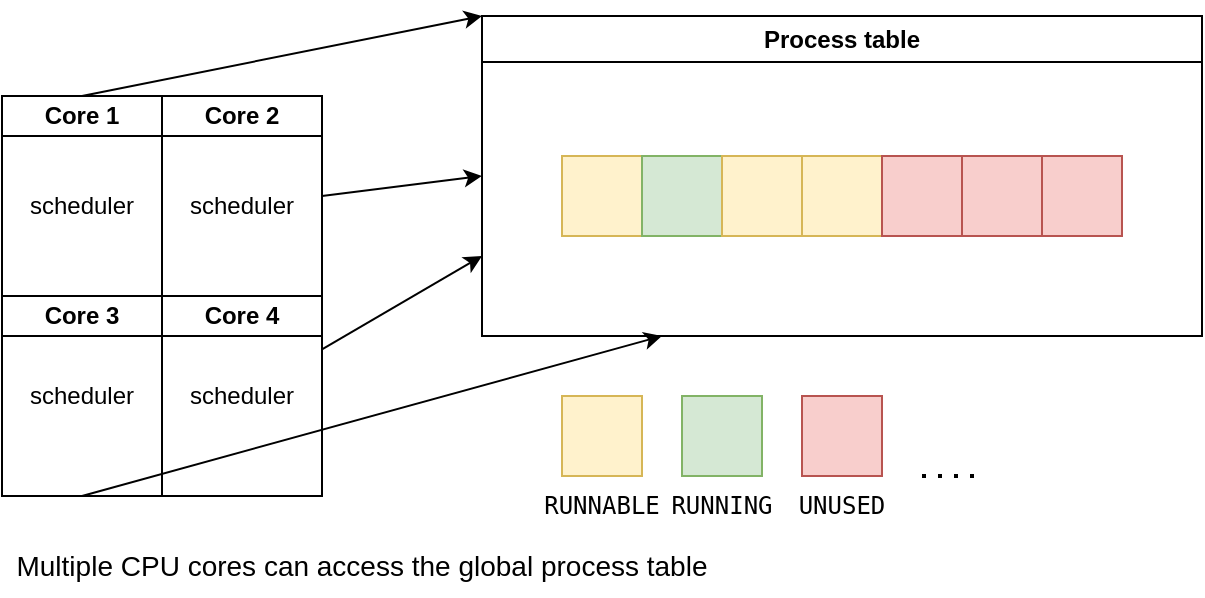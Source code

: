 <mxfile version="28.0.4" pages="3">
  <diagram name="scheduler" id="lta7HRuwRrydceAMKZOj">
    <mxGraphModel dx="983" dy="603" grid="1" gridSize="10" guides="1" tooltips="1" connect="1" arrows="1" fold="1" page="1" pageScale="1" pageWidth="850" pageHeight="1100" math="0" shadow="0">
      <root>
        <mxCell id="0" />
        <mxCell id="1" parent="0" />
        <mxCell id="B05C3QJgYa6YMpvl3gJQ-1" value="Process table" style="swimlane;whiteSpace=wrap;html=1;" vertex="1" parent="1">
          <mxGeometry x="280" y="40" width="360" height="160" as="geometry" />
        </mxCell>
        <mxCell id="B05C3QJgYa6YMpvl3gJQ-2" value="" style="rounded=0;whiteSpace=wrap;html=1;fillColor=#fff2cc;strokeColor=#d6b656;" vertex="1" parent="B05C3QJgYa6YMpvl3gJQ-1">
          <mxGeometry x="40" y="70" width="40" height="40" as="geometry" />
        </mxCell>
        <mxCell id="B05C3QJgYa6YMpvl3gJQ-5" value="" style="rounded=0;whiteSpace=wrap;html=1;fillColor=#d5e8d4;strokeColor=#82b366;" vertex="1" parent="B05C3QJgYa6YMpvl3gJQ-1">
          <mxGeometry x="80" y="70" width="40" height="40" as="geometry" />
        </mxCell>
        <mxCell id="B05C3QJgYa6YMpvl3gJQ-6" value="" style="rounded=0;whiteSpace=wrap;html=1;fillColor=#fff2cc;strokeColor=#d6b656;" vertex="1" parent="B05C3QJgYa6YMpvl3gJQ-1">
          <mxGeometry x="120" y="70" width="40" height="40" as="geometry" />
        </mxCell>
        <mxCell id="B05C3QJgYa6YMpvl3gJQ-7" value="" style="rounded=0;whiteSpace=wrap;html=1;fillColor=#fff2cc;strokeColor=#d6b656;" vertex="1" parent="B05C3QJgYa6YMpvl3gJQ-1">
          <mxGeometry x="160" y="70" width="40" height="40" as="geometry" />
        </mxCell>
        <mxCell id="B05C3QJgYa6YMpvl3gJQ-8" value="" style="rounded=0;whiteSpace=wrap;html=1;fillColor=#f8cecc;strokeColor=#b85450;" vertex="1" parent="B05C3QJgYa6YMpvl3gJQ-1">
          <mxGeometry x="200" y="70" width="40" height="40" as="geometry" />
        </mxCell>
        <mxCell id="B05C3QJgYa6YMpvl3gJQ-9" value="" style="rounded=0;whiteSpace=wrap;html=1;fillColor=#f8cecc;strokeColor=#b85450;" vertex="1" parent="B05C3QJgYa6YMpvl3gJQ-1">
          <mxGeometry x="240" y="70" width="40" height="40" as="geometry" />
        </mxCell>
        <mxCell id="B05C3QJgYa6YMpvl3gJQ-10" value="" style="rounded=0;whiteSpace=wrap;html=1;fillColor=#f8cecc;strokeColor=#b85450;" vertex="1" parent="B05C3QJgYa6YMpvl3gJQ-1">
          <mxGeometry x="280" y="70" width="40" height="40" as="geometry" />
        </mxCell>
        <mxCell id="B05C3QJgYa6YMpvl3gJQ-17" style="rounded=0;orthogonalLoop=1;jettySize=auto;html=1;exitX=0.5;exitY=0;exitDx=0;exitDy=0;entryX=0;entryY=0;entryDx=0;entryDy=0;" edge="1" parent="1" source="B05C3QJgYa6YMpvl3gJQ-12" target="B05C3QJgYa6YMpvl3gJQ-1">
          <mxGeometry relative="1" as="geometry" />
        </mxCell>
        <mxCell id="B05C3QJgYa6YMpvl3gJQ-12" value="Core 1" style="swimlane;whiteSpace=wrap;html=1;startSize=20;" vertex="1" parent="1">
          <mxGeometry x="40" y="80" width="80" height="100" as="geometry" />
        </mxCell>
        <mxCell id="B05C3QJgYa6YMpvl3gJQ-20" value="scheduler" style="text;html=1;align=center;verticalAlign=middle;whiteSpace=wrap;rounded=0;" vertex="1" parent="B05C3QJgYa6YMpvl3gJQ-12">
          <mxGeometry x="10" y="40" width="60" height="30" as="geometry" />
        </mxCell>
        <mxCell id="B05C3QJgYa6YMpvl3gJQ-16" style="rounded=0;orthogonalLoop=1;jettySize=auto;html=1;exitX=1;exitY=0.5;exitDx=0;exitDy=0;entryX=0;entryY=0.5;entryDx=0;entryDy=0;" edge="1" parent="1" source="B05C3QJgYa6YMpvl3gJQ-13" target="B05C3QJgYa6YMpvl3gJQ-1">
          <mxGeometry relative="1" as="geometry" />
        </mxCell>
        <mxCell id="B05C3QJgYa6YMpvl3gJQ-13" value="Core 2" style="swimlane;whiteSpace=wrap;html=1;startSize=20;" vertex="1" parent="1">
          <mxGeometry x="120" y="80" width="80" height="100" as="geometry" />
        </mxCell>
        <mxCell id="B05C3QJgYa6YMpvl3gJQ-21" value="scheduler" style="text;html=1;align=center;verticalAlign=middle;whiteSpace=wrap;rounded=0;" vertex="1" parent="B05C3QJgYa6YMpvl3gJQ-13">
          <mxGeometry x="10" y="40" width="60" height="30" as="geometry" />
        </mxCell>
        <mxCell id="B05C3QJgYa6YMpvl3gJQ-19" style="rounded=0;orthogonalLoop=1;jettySize=auto;html=1;exitX=0.5;exitY=1;exitDx=0;exitDy=0;entryX=0.25;entryY=1;entryDx=0;entryDy=0;" edge="1" parent="1" source="B05C3QJgYa6YMpvl3gJQ-14" target="B05C3QJgYa6YMpvl3gJQ-1">
          <mxGeometry relative="1" as="geometry" />
        </mxCell>
        <mxCell id="B05C3QJgYa6YMpvl3gJQ-14" value="Core 3" style="swimlane;whiteSpace=wrap;html=1;startSize=20;" vertex="1" parent="1">
          <mxGeometry x="40" y="180" width="80" height="100" as="geometry" />
        </mxCell>
        <mxCell id="B05C3QJgYa6YMpvl3gJQ-23" value="scheduler" style="text;html=1;align=center;verticalAlign=middle;whiteSpace=wrap;rounded=0;" vertex="1" parent="B05C3QJgYa6YMpvl3gJQ-14">
          <mxGeometry x="10" y="35" width="60" height="30" as="geometry" />
        </mxCell>
        <mxCell id="B05C3QJgYa6YMpvl3gJQ-18" style="rounded=0;orthogonalLoop=1;jettySize=auto;html=1;entryX=0;entryY=0.75;entryDx=0;entryDy=0;" edge="1" parent="1" source="B05C3QJgYa6YMpvl3gJQ-15" target="B05C3QJgYa6YMpvl3gJQ-1">
          <mxGeometry relative="1" as="geometry" />
        </mxCell>
        <mxCell id="B05C3QJgYa6YMpvl3gJQ-15" value="Core 4" style="swimlane;whiteSpace=wrap;html=1;startSize=20;" vertex="1" parent="1">
          <mxGeometry x="120" y="180" width="80" height="100" as="geometry" />
        </mxCell>
        <mxCell id="B05C3QJgYa6YMpvl3gJQ-22" value="scheduler" style="text;html=1;align=center;verticalAlign=middle;whiteSpace=wrap;rounded=0;" vertex="1" parent="B05C3QJgYa6YMpvl3gJQ-15">
          <mxGeometry x="10" y="35" width="60" height="30" as="geometry" />
        </mxCell>
        <mxCell id="B05C3QJgYa6YMpvl3gJQ-24" value="" style="rounded=0;whiteSpace=wrap;html=1;fillColor=#fff2cc;strokeColor=#d6b656;" vertex="1" parent="1">
          <mxGeometry x="320" y="230" width="40" height="40" as="geometry" />
        </mxCell>
        <mxCell id="B05C3QJgYa6YMpvl3gJQ-25" value="" style="rounded=0;whiteSpace=wrap;html=1;fillColor=#d5e8d4;strokeColor=#82b366;" vertex="1" parent="1">
          <mxGeometry x="380" y="230" width="40" height="40" as="geometry" />
        </mxCell>
        <mxCell id="B05C3QJgYa6YMpvl3gJQ-26" value="" style="rounded=0;whiteSpace=wrap;html=1;fillColor=#f8cecc;strokeColor=#b85450;" vertex="1" parent="1">
          <mxGeometry x="440" y="230" width="40" height="40" as="geometry" />
        </mxCell>
        <mxCell id="B05C3QJgYa6YMpvl3gJQ-27" value="" style="endArrow=none;dashed=1;html=1;dashPattern=1 3;strokeWidth=2;rounded=0;" edge="1" parent="1">
          <mxGeometry width="50" height="50" relative="1" as="geometry">
            <mxPoint x="500" y="270" as="sourcePoint" />
            <mxPoint x="530" y="270" as="targetPoint" />
          </mxGeometry>
        </mxCell>
        <mxCell id="B05C3QJgYa6YMpvl3gJQ-28" value="&lt;pre&gt;&lt;span class=&quot;pl-c1&quot;&gt;UNUSED&lt;/span&gt;&lt;/pre&gt;" style="text;html=1;align=center;verticalAlign=middle;whiteSpace=wrap;rounded=0;" vertex="1" parent="1">
          <mxGeometry x="430" y="270" width="60" height="30" as="geometry" />
        </mxCell>
        <mxCell id="B05C3QJgYa6YMpvl3gJQ-30" value="&lt;pre&gt;&lt;span class=&quot;pl-c1&quot;&gt;RUNNABLE&lt;/span&gt;&lt;/pre&gt;" style="text;html=1;align=center;verticalAlign=middle;whiteSpace=wrap;rounded=0;" vertex="1" parent="1">
          <mxGeometry x="310" y="270" width="60" height="30" as="geometry" />
        </mxCell>
        <mxCell id="B05C3QJgYa6YMpvl3gJQ-31" value="&lt;pre&gt;&lt;span class=&quot;pl-c1&quot;&gt;RUNNING&lt;/span&gt;&lt;/pre&gt;" style="text;html=1;align=center;verticalAlign=middle;whiteSpace=wrap;rounded=0;" vertex="1" parent="1">
          <mxGeometry x="370" y="270" width="60" height="30" as="geometry" />
        </mxCell>
        <mxCell id="B05C3QJgYa6YMpvl3gJQ-32" value="&lt;font style=&quot;font-size: 14px;&quot;&gt;Multiple CPU cores can access the global process table&lt;/font&gt;" style="text;html=1;align=center;verticalAlign=middle;whiteSpace=wrap;rounded=0;" vertex="1" parent="1">
          <mxGeometry x="40" y="300" width="360" height="30" as="geometry" />
        </mxCell>
      </root>
    </mxGraphModel>
  </diagram>
  <diagram id="I9FmEbaI-gv6JyWL4RV2" name="sequence">
    <mxGraphModel dx="1188" dy="729" grid="1" gridSize="10" guides="1" tooltips="1" connect="1" arrows="1" fold="1" page="1" pageScale="1" pageWidth="850" pageHeight="1100" math="0" shadow="0">
      <root>
        <mxCell id="0" />
        <mxCell id="1" parent="0" />
        <mxCell id="ik3eF2o7xzmm9Osb8qtO-12" value="" style="endArrow=none;dashed=1;html=1;dashPattern=1 3;strokeWidth=2;rounded=0;" edge="1" parent="1">
          <mxGeometry width="50" height="50" relative="1" as="geometry">
            <mxPoint x="120" y="240" as="sourcePoint" />
            <mxPoint x="650" y="240" as="targetPoint" />
          </mxGeometry>
        </mxCell>
        <mxCell id="ik3eF2o7xzmm9Osb8qtO-5" style="edgeStyle=orthogonalEdgeStyle;rounded=0;orthogonalLoop=1;jettySize=auto;html=1;entryX=0.5;entryY=0;entryDx=0;entryDy=0;" edge="1" parent="1" source="ik3eF2o7xzmm9Osb8qtO-1" target="ik3eF2o7xzmm9Osb8qtO-16">
          <mxGeometry relative="1" as="geometry" />
        </mxCell>
        <mxCell id="ik3eF2o7xzmm9Osb8qtO-6" value="&lt;font style=&quot;font-size: 13px;&quot;&gt;generate a&lt;/font&gt;&lt;div&gt;&lt;font style=&quot;font-size: 13px;&quot;&gt;system call&lt;/font&gt;&lt;/div&gt;" style="edgeLabel;html=1;align=center;verticalAlign=middle;resizable=0;points=[];" vertex="1" connectable="0" parent="ik3eF2o7xzmm9Osb8qtO-5">
          <mxGeometry x="-0.151" relative="1" as="geometry">
            <mxPoint y="6" as="offset" />
          </mxGeometry>
        </mxCell>
        <mxCell id="ik3eF2o7xzmm9Osb8qtO-1" value="process A called an userspace version of&amp;nbsp;&lt;span style=&quot;background-color: transparent; color: light-dark(rgb(0, 0, 0), rgb(255, 255, 255));&quot;&gt;yield()&lt;/span&gt;" style="rounded=1;whiteSpace=wrap;html=1;" vertex="1" parent="1">
          <mxGeometry x="200" y="120" width="160" height="80" as="geometry" />
        </mxCell>
        <mxCell id="ik3eF2o7xzmm9Osb8qtO-7" style="edgeStyle=orthogonalEdgeStyle;rounded=0;orthogonalLoop=1;jettySize=auto;html=1;entryX=0.5;entryY=0;entryDx=0;entryDy=0;" edge="1" parent="1" source="ik3eF2o7xzmm9Osb8qtO-3">
          <mxGeometry relative="1" as="geometry">
            <mxPoint x="280" y="520" as="targetPoint" />
          </mxGeometry>
        </mxCell>
        <mxCell id="ik3eF2o7xzmm9Osb8qtO-3" value="&lt;div&gt;called swtch()&lt;/div&gt;scheduler continues" style="rounded=1;whiteSpace=wrap;html=1;" vertex="1" parent="1">
          <mxGeometry x="200" y="400" width="160" height="80" as="geometry" />
        </mxCell>
        <mxCell id="ik3eF2o7xzmm9Osb8qtO-10" style="edgeStyle=orthogonalEdgeStyle;rounded=0;orthogonalLoop=1;jettySize=auto;html=1;exitX=1;exitY=0.5;exitDx=0;exitDy=0;entryX=0;entryY=0.5;entryDx=0;entryDy=0;" edge="1" parent="1" source="ik3eF2o7xzmm9Osb8qtO-8" target="ik3eF2o7xzmm9Osb8qtO-9">
          <mxGeometry relative="1" as="geometry" />
        </mxCell>
        <mxCell id="ik3eF2o7xzmm9Osb8qtO-11" value="YES" style="edgeLabel;html=1;align=center;verticalAlign=middle;resizable=0;points=[];" vertex="1" connectable="0" parent="ik3eF2o7xzmm9Osb8qtO-10">
          <mxGeometry x="0.037" y="3" relative="1" as="geometry">
            <mxPoint y="3" as="offset" />
          </mxGeometry>
        </mxCell>
        <mxCell id="ik3eF2o7xzmm9Osb8qtO-30" style="edgeStyle=orthogonalEdgeStyle;rounded=0;orthogonalLoop=1;jettySize=auto;html=1;exitX=0.5;exitY=1;exitDx=0;exitDy=0;entryX=0.5;entryY=0;entryDx=0;entryDy=0;" edge="1" parent="1" source="ik3eF2o7xzmm9Osb8qtO-8" target="ik3eF2o7xzmm9Osb8qtO-29">
          <mxGeometry relative="1" as="geometry" />
        </mxCell>
        <mxCell id="ik3eF2o7xzmm9Osb8qtO-32" value="NO" style="edgeLabel;html=1;align=center;verticalAlign=middle;resizable=0;points=[];" vertex="1" connectable="0" parent="ik3eF2o7xzmm9Osb8qtO-30">
          <mxGeometry x="-0.219" relative="1" as="geometry">
            <mxPoint as="offset" />
          </mxGeometry>
        </mxCell>
        <mxCell id="ik3eF2o7xzmm9Osb8qtO-8" value="scheduler find a&lt;div&gt;RUNNABLE&amp;nbsp;&lt;span style=&quot;background-color: transparent; color: light-dark(rgb(0, 0, 0), rgb(255, 255, 255));&quot;&gt;process&lt;/span&gt;&lt;/div&gt;" style="rhombus;whiteSpace=wrap;html=1;" vertex="1" parent="1">
          <mxGeometry x="200" y="520" width="160" height="80" as="geometry" />
        </mxCell>
        <mxCell id="ik3eF2o7xzmm9Osb8qtO-9" value="&lt;div&gt;called swtch()&lt;/div&gt;process B continues in kernel" style="rounded=1;whiteSpace=wrap;html=1;" vertex="1" parent="1">
          <mxGeometry x="440" y="520" width="160" height="80" as="geometry" />
        </mxCell>
        <mxCell id="ik3eF2o7xzmm9Osb8qtO-14" value="&lt;font style=&quot;font-size: 15px;&quot;&gt;Userspace&lt;/font&gt;" style="text;html=1;align=left;verticalAlign=middle;whiteSpace=wrap;rounded=0;" vertex="1" parent="1">
          <mxGeometry x="120" y="210" width="70" height="30" as="geometry" />
        </mxCell>
        <mxCell id="ik3eF2o7xzmm9Osb8qtO-15" value="&lt;font style=&quot;font-size: 15px;&quot;&gt;Kernel&lt;/font&gt;" style="text;html=1;align=left;verticalAlign=middle;whiteSpace=wrap;rounded=0;" vertex="1" parent="1">
          <mxGeometry x="120" y="240" width="70" height="30" as="geometry" />
        </mxCell>
        <mxCell id="ik3eF2o7xzmm9Osb8qtO-17" style="edgeStyle=orthogonalEdgeStyle;rounded=0;orthogonalLoop=1;jettySize=auto;html=1;entryX=0.5;entryY=0;entryDx=0;entryDy=0;" edge="1" parent="1" source="ik3eF2o7xzmm9Osb8qtO-16" target="ik3eF2o7xzmm9Osb8qtO-3">
          <mxGeometry relative="1" as="geometry" />
        </mxCell>
        <mxCell id="ik3eF2o7xzmm9Osb8qtO-18" value="sched()" style="edgeLabel;html=1;align=center;verticalAlign=middle;resizable=0;points=[];" vertex="1" connectable="0" parent="ik3eF2o7xzmm9Osb8qtO-17">
          <mxGeometry x="-0.116" y="1" relative="1" as="geometry">
            <mxPoint as="offset" />
          </mxGeometry>
        </mxCell>
        <mxCell id="ik3eF2o7xzmm9Osb8qtO-16" value="&lt;font style=&quot;font-size: 13px;&quot;&gt;actual yield() is called&lt;/font&gt;" style="rounded=1;whiteSpace=wrap;html=1;" vertex="1" parent="1">
          <mxGeometry x="200" y="280" width="160" height="80" as="geometry" />
        </mxCell>
        <mxCell id="ik3eF2o7xzmm9Osb8qtO-27" style="edgeStyle=orthogonalEdgeStyle;rounded=0;orthogonalLoop=1;jettySize=auto;html=1;entryX=0.5;entryY=1;entryDx=0;entryDy=0;exitX=0.5;exitY=0;exitDx=0;exitDy=0;" edge="1" parent="1" source="ik3eF2o7xzmm9Osb8qtO-9" target="ik3eF2o7xzmm9Osb8qtO-21">
          <mxGeometry relative="1" as="geometry">
            <mxPoint x="520" y="400" as="sourcePoint" />
          </mxGeometry>
        </mxCell>
        <mxCell id="ik3eF2o7xzmm9Osb8qtO-23" style="edgeStyle=orthogonalEdgeStyle;rounded=0;orthogonalLoop=1;jettySize=auto;html=1;entryX=0.5;entryY=1;entryDx=0;entryDy=0;" edge="1" parent="1" source="ik3eF2o7xzmm9Osb8qtO-21" target="ik3eF2o7xzmm9Osb8qtO-22">
          <mxGeometry relative="1" as="geometry" />
        </mxCell>
        <mxCell id="ik3eF2o7xzmm9Osb8qtO-35" value="&lt;font style=&quot;font-size: 14px;&quot;&gt;iret&lt;/font&gt;" style="edgeLabel;html=1;align=center;verticalAlign=middle;resizable=0;points=[];" vertex="1" connectable="0" parent="ik3eF2o7xzmm9Osb8qtO-23">
          <mxGeometry x="0.598" y="-2" relative="1" as="geometry">
            <mxPoint x="-2" as="offset" />
          </mxGeometry>
        </mxCell>
        <mxCell id="ik3eF2o7xzmm9Osb8qtO-34" value="" style="edgeStyle=orthogonalEdgeStyle;rounded=0;orthogonalLoop=1;jettySize=auto;html=1;" edge="1" parent="1" source="ik3eF2o7xzmm9Osb8qtO-21" target="ik3eF2o7xzmm9Osb8qtO-33">
          <mxGeometry relative="1" as="geometry" />
        </mxCell>
        <mxCell id="ik3eF2o7xzmm9Osb8qtO-21" value="forkret()" style="rounded=1;whiteSpace=wrap;html=1;" vertex="1" parent="1">
          <mxGeometry x="440" y="400" width="160" height="80" as="geometry" />
        </mxCell>
        <mxCell id="ik3eF2o7xzmm9Osb8qtO-25" style="edgeStyle=orthogonalEdgeStyle;rounded=0;orthogonalLoop=1;jettySize=auto;html=1;entryX=0;entryY=0.5;entryDx=0;entryDy=0;" edge="1" parent="1" source="ik3eF2o7xzmm9Osb8qtO-22" target="ik3eF2o7xzmm9Osb8qtO-24">
          <mxGeometry relative="1" as="geometry" />
        </mxCell>
        <mxCell id="ik3eF2o7xzmm9Osb8qtO-22" value="process B running" style="rounded=1;whiteSpace=wrap;html=1;" vertex="1" parent="1">
          <mxGeometry x="440" y="120" width="160" height="80" as="geometry" />
        </mxCell>
        <mxCell id="ik3eF2o7xzmm9Osb8qtO-24" value="process B called an userspace version of&amp;nbsp;&lt;span style=&quot;color: light-dark(rgb(0, 0, 0), rgb(255, 255, 255)); background-color: transparent;&quot;&gt;yield()&lt;/span&gt;" style="rounded=1;whiteSpace=wrap;html=1;" vertex="1" parent="1">
          <mxGeometry x="680" y="120" width="160" height="80" as="geometry" />
        </mxCell>
        <mxCell id="ik3eF2o7xzmm9Osb8qtO-26" value="" style="endArrow=none;dashed=1;html=1;dashPattern=1 3;strokeWidth=5;rounded=0;" edge="1" parent="1">
          <mxGeometry width="50" height="50" relative="1" as="geometry">
            <mxPoint x="759.66" y="280" as="sourcePoint" />
            <mxPoint x="759.66" y="210" as="targetPoint" />
          </mxGeometry>
        </mxCell>
        <mxCell id="ik3eF2o7xzmm9Osb8qtO-31" style="edgeStyle=orthogonalEdgeStyle;rounded=0;orthogonalLoop=1;jettySize=auto;html=1;entryX=0;entryY=0.5;entryDx=0;entryDy=0;" edge="1" parent="1" source="ik3eF2o7xzmm9Osb8qtO-29" target="ik3eF2o7xzmm9Osb8qtO-8">
          <mxGeometry relative="1" as="geometry">
            <Array as="points">
              <mxPoint x="180" y="680" />
              <mxPoint x="180" y="560" />
            </Array>
          </mxGeometry>
        </mxCell>
        <mxCell id="ik3eF2o7xzmm9Osb8qtO-29" value="Do some important stuff" style="rounded=1;whiteSpace=wrap;html=1;" vertex="1" parent="1">
          <mxGeometry x="200" y="640" width="160" height="80" as="geometry" />
        </mxCell>
        <mxCell id="ik3eF2o7xzmm9Osb8qtO-33" value="trapret()" style="rounded=1;whiteSpace=wrap;html=1;" vertex="1" parent="1">
          <mxGeometry x="440" y="280" width="160" height="80" as="geometry" />
        </mxCell>
      </root>
    </mxGraphModel>
  </diagram>
  <diagram id="ZiaypgDr3OijUV8ROwpL" name="lostwakeup">
    <mxGraphModel dx="1188" dy="729" grid="1" gridSize="10" guides="1" tooltips="1" connect="1" arrows="1" fold="1" page="1" pageScale="1" pageWidth="850" pageHeight="1100" math="0" shadow="0">
      <root>
        <mxCell id="0" />
        <mxCell id="1" parent="0" />
        <mxCell id="ktFZDtH-FnagZFyiR5ZN-3" style="edgeStyle=orthogonalEdgeStyle;rounded=0;orthogonalLoop=1;jettySize=auto;html=1;exitX=0.5;exitY=1;exitDx=0;exitDy=0;entryX=0.5;entryY=0;entryDx=0;entryDy=0;" edge="1" parent="1" target="ktFZDtH-FnagZFyiR5ZN-2">
          <mxGeometry relative="1" as="geometry">
            <mxPoint x="160" y="200" as="sourcePoint" />
          </mxGeometry>
        </mxCell>
        <mxCell id="ktFZDtH-FnagZFyiR5ZN-5" style="edgeStyle=orthogonalEdgeStyle;rounded=0;orthogonalLoop=1;jettySize=auto;html=1;entryX=0.5;entryY=0;entryDx=0;entryDy=0;" edge="1" parent="1" source="ktFZDtH-FnagZFyiR5ZN-2" target="ktFZDtH-FnagZFyiR5ZN-4">
          <mxGeometry relative="1" as="geometry" />
        </mxCell>
        <mxCell id="ktFZDtH-FnagZFyiR5ZN-2" value="process-&amp;gt;state = SLEEPING" style="rounded=1;whiteSpace=wrap;html=1;" vertex="1" parent="1">
          <mxGeometry x="80" y="240" width="160" height="40" as="geometry" />
        </mxCell>
        <mxCell id="ktFZDtH-FnagZFyiR5ZN-4" value="switch to scheduler context" style="rounded=1;whiteSpace=wrap;html=1;" vertex="1" parent="1">
          <mxGeometry x="80" y="320" width="160" height="60" as="geometry" />
        </mxCell>
        <mxCell id="ktFZDtH-FnagZFyiR5ZN-13" style="edgeStyle=orthogonalEdgeStyle;rounded=0;orthogonalLoop=1;jettySize=auto;html=1;entryX=0.5;entryY=0;entryDx=0;entryDy=0;" edge="1" parent="1" target="ktFZDtH-FnagZFyiR5ZN-9">
          <mxGeometry relative="1" as="geometry">
            <mxPoint x="410" y="180" as="sourcePoint" />
          </mxGeometry>
        </mxCell>
        <mxCell id="ktFZDtH-FnagZFyiR5ZN-14" style="edgeStyle=orthogonalEdgeStyle;rounded=0;orthogonalLoop=1;jettySize=auto;html=1;" edge="1" parent="1" source="ktFZDtH-FnagZFyiR5ZN-9" target="ktFZDtH-FnagZFyiR5ZN-15">
          <mxGeometry relative="1" as="geometry">
            <mxPoint x="390" y="360" as="targetPoint" />
          </mxGeometry>
        </mxCell>
        <mxCell id="ktFZDtH-FnagZFyiR5ZN-29" style="edgeStyle=orthogonalEdgeStyle;rounded=0;orthogonalLoop=1;jettySize=auto;html=1;fillColor=#f8cecc;strokeColor=#b85450;" edge="1" parent="1" source="ktFZDtH-FnagZFyiR5ZN-9">
          <mxGeometry relative="1" as="geometry">
            <mxPoint x="160" y="220" as="targetPoint" />
            <Array as="points">
              <mxPoint x="290" y="270" />
              <mxPoint x="290" y="220" />
            </Array>
          </mxGeometry>
        </mxCell>
        <mxCell id="ktFZDtH-FnagZFyiR5ZN-9" value="check the process table" style="rounded=1;whiteSpace=wrap;html=1;fillColor=#f8cecc;strokeColor=#b85450;" vertex="1" parent="1">
          <mxGeometry x="330" y="240" width="160" height="60" as="geometry" />
        </mxCell>
        <mxCell id="ktFZDtH-FnagZFyiR5ZN-18" style="edgeStyle=orthogonalEdgeStyle;rounded=0;orthogonalLoop=1;jettySize=auto;html=1;exitX=1;exitY=0.5;exitDx=0;exitDy=0;entryX=0;entryY=0.5;entryDx=0;entryDy=0;fillColor=#f8cecc;strokeColor=#b85450;" edge="1" parent="1" source="ktFZDtH-FnagZFyiR5ZN-15" target="ktFZDtH-FnagZFyiR5ZN-17">
          <mxGeometry relative="1" as="geometry" />
        </mxCell>
        <mxCell id="ktFZDtH-FnagZFyiR5ZN-19" value="YES" style="edgeLabel;html=1;align=center;verticalAlign=middle;resizable=0;points=[];" vertex="1" connectable="0" parent="ktFZDtH-FnagZFyiR5ZN-18">
          <mxGeometry x="-0.237" y="-3" relative="1" as="geometry">
            <mxPoint x="3" y="-3" as="offset" />
          </mxGeometry>
        </mxCell>
        <mxCell id="ktFZDtH-FnagZFyiR5ZN-20" style="edgeStyle=orthogonalEdgeStyle;rounded=0;orthogonalLoop=1;jettySize=auto;html=1;entryX=0.5;entryY=0;entryDx=0;entryDy=0;" edge="1" parent="1" source="ktFZDtH-FnagZFyiR5ZN-15" target="ktFZDtH-FnagZFyiR5ZN-16">
          <mxGeometry relative="1" as="geometry" />
        </mxCell>
        <mxCell id="ktFZDtH-FnagZFyiR5ZN-21" value="NO" style="edgeLabel;html=1;align=center;verticalAlign=middle;resizable=0;points=[];" vertex="1" connectable="0" parent="ktFZDtH-FnagZFyiR5ZN-20">
          <mxGeometry x="-0.257" relative="1" as="geometry">
            <mxPoint as="offset" />
          </mxGeometry>
        </mxCell>
        <mxCell id="ktFZDtH-FnagZFyiR5ZN-15" value="process is awake" style="rhombus;whiteSpace=wrap;html=1;fillColor=#f8cecc;strokeColor=#b85450;" vertex="1" parent="1">
          <mxGeometry x="330" y="340" width="160" height="60" as="geometry" />
        </mxCell>
        <mxCell id="ktFZDtH-FnagZFyiR5ZN-24" style="edgeStyle=orthogonalEdgeStyle;rounded=0;orthogonalLoop=1;jettySize=auto;html=1;exitX=1;exitY=0.5;exitDx=0;exitDy=0;" edge="1" parent="1" source="ktFZDtH-FnagZFyiR5ZN-16" target="ktFZDtH-FnagZFyiR5ZN-22">
          <mxGeometry relative="1" as="geometry" />
        </mxCell>
        <mxCell id="ktFZDtH-FnagZFyiR5ZN-16" value="WAKE THE FUCK UP" style="rounded=1;whiteSpace=wrap;html=1;" vertex="1" parent="1">
          <mxGeometry x="330" y="440" width="160" height="60" as="geometry" />
        </mxCell>
        <mxCell id="ktFZDtH-FnagZFyiR5ZN-23" style="edgeStyle=orthogonalEdgeStyle;rounded=0;orthogonalLoop=1;jettySize=auto;html=1;entryX=0.5;entryY=0;entryDx=0;entryDy=0;" edge="1" parent="1" source="ktFZDtH-FnagZFyiR5ZN-17" target="ktFZDtH-FnagZFyiR5ZN-22">
          <mxGeometry relative="1" as="geometry" />
        </mxCell>
        <mxCell id="ktFZDtH-FnagZFyiR5ZN-17" value="oh nevermind" style="rounded=1;whiteSpace=wrap;html=1;fillColor=#f8cecc;strokeColor=#b85450;" vertex="1" parent="1">
          <mxGeometry x="560" y="340" width="160" height="60" as="geometry" />
        </mxCell>
        <mxCell id="ktFZDtH-FnagZFyiR5ZN-22" value="handler ends" style="ellipse;whiteSpace=wrap;html=1;fillColor=#f8cecc;strokeColor=#b85450;" vertex="1" parent="1">
          <mxGeometry x="565" y="440" width="150" height="60" as="geometry" />
        </mxCell>
        <mxCell id="ktFZDtH-FnagZFyiR5ZN-25" value="interrupt handler starts" style="ellipse;whiteSpace=wrap;html=1;fillColor=#f8cecc;strokeColor=#b85450;" vertex="1" parent="1">
          <mxGeometry x="330" y="140" width="160" height="60" as="geometry" />
        </mxCell>
        <mxCell id="ktFZDtH-FnagZFyiR5ZN-26" value="process decides it will sleep" style="ellipse;whiteSpace=wrap;html=1;" vertex="1" parent="1">
          <mxGeometry x="80" y="140" width="160" height="60" as="geometry" />
        </mxCell>
        <mxCell id="ktFZDtH-FnagZFyiR5ZN-27" value="" style="shape=flexArrow;endArrow=classic;html=1;rounded=0;fillColor=#f8cecc;strokeColor=#b85450;endWidth=8;endSize=5.954;" edge="1" parent="1">
          <mxGeometry width="50" height="50" relative="1" as="geometry">
            <mxPoint x="240" y="220" as="sourcePoint" />
            <mxPoint x="160" y="220" as="targetPoint" />
          </mxGeometry>
        </mxCell>
        <mxCell id="ktFZDtH-FnagZFyiR5ZN-30" value="&lt;font style=&quot;font-size: 15px;&quot;&gt;Since the interrupt sees the process is not SLEEPING, it won&#39;t do anything, the process keeps sleeping forever&lt;/font&gt;" style="text;html=1;align=left;verticalAlign=middle;whiteSpace=wrap;rounded=0;" vertex="1" parent="1">
          <mxGeometry x="80" y="410" width="260" height="30" as="geometry" />
        </mxCell>
      </root>
    </mxGraphModel>
  </diagram>
</mxfile>
